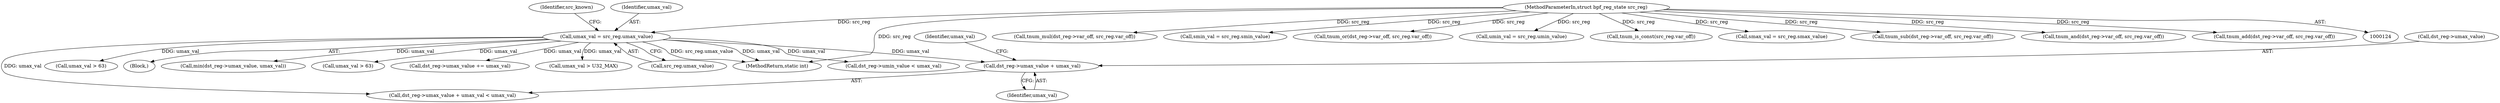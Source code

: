digraph "0_linux_0c17d1d2c61936401f4702e1846e2c19b200f958@pointer" {
"1000244" [label="(Call,dst_reg->umax_value + umax_val)"];
"1000178" [label="(Call,umax_val = src_reg.umax_value)"];
"1000128" [label="(MethodParameterIn,struct bpf_reg_state src_reg)"];
"1000367" [label="(Call,tnum_mul(dst_reg->var_off, src_reg.var_off))"];
"1000322" [label="(Call,dst_reg->umin_value < umax_val)"];
"1000704" [label="(Call,umax_val > 63)"];
"1000129" [label="(Block,)"];
"1000494" [label="(Call,min(dst_reg->umax_value, umax_val))"];
"1000243" [label="(Call,dst_reg->umax_value + umax_val < umax_val)"];
"1000163" [label="(Call,smin_val = src_reg.smin_value)"];
"1000245" [label="(Call,dst_reg->umax_value)"];
"1000636" [label="(Call,umax_val > 63)"];
"1000563" [label="(Call,tnum_or(dst_reg->var_off, src_reg.var_off))"];
"1000268" [label="(Call,dst_reg->umax_value += umax_val)"];
"1000244" [label="(Call,dst_reg->umax_value + umax_val)"];
"1000392" [label="(Call,umax_val > U32_MAX)"];
"1000180" [label="(Call,src_reg.umax_value)"];
"1000173" [label="(Call,umin_val = src_reg.umin_value)"];
"1000185" [label="(Call,tnum_is_const(src_reg.var_off))"];
"1000771" [label="(MethodReturn,static int)"];
"1000168" [label="(Call,smax_val = src_reg.smax_value)"];
"1000248" [label="(Identifier,umax_val)"];
"1000128" [label="(MethodParameterIn,struct bpf_reg_state src_reg)"];
"1000354" [label="(Call,tnum_sub(dst_reg->var_off, src_reg.var_off))"];
"1000474" [label="(Call,tnum_and(dst_reg->var_off, src_reg.var_off))"];
"1000184" [label="(Identifier,src_known)"];
"1000178" [label="(Call,umax_val = src_reg.umax_value)"];
"1000179" [label="(Identifier,umax_val)"];
"1000249" [label="(Identifier,umax_val)"];
"1000277" [label="(Call,tnum_add(dst_reg->var_off, src_reg.var_off))"];
"1000244" -> "1000243"  [label="AST: "];
"1000244" -> "1000248"  [label="CFG: "];
"1000245" -> "1000244"  [label="AST: "];
"1000248" -> "1000244"  [label="AST: "];
"1000249" -> "1000244"  [label="CFG: "];
"1000178" -> "1000244"  [label="DDG: umax_val"];
"1000178" -> "1000129"  [label="AST: "];
"1000178" -> "1000180"  [label="CFG: "];
"1000179" -> "1000178"  [label="AST: "];
"1000180" -> "1000178"  [label="AST: "];
"1000184" -> "1000178"  [label="CFG: "];
"1000178" -> "1000771"  [label="DDG: umax_val"];
"1000178" -> "1000771"  [label="DDG: src_reg.umax_value"];
"1000128" -> "1000178"  [label="DDG: src_reg"];
"1000178" -> "1000243"  [label="DDG: umax_val"];
"1000178" -> "1000268"  [label="DDG: umax_val"];
"1000178" -> "1000322"  [label="DDG: umax_val"];
"1000178" -> "1000392"  [label="DDG: umax_val"];
"1000178" -> "1000494"  [label="DDG: umax_val"];
"1000178" -> "1000636"  [label="DDG: umax_val"];
"1000178" -> "1000704"  [label="DDG: umax_val"];
"1000128" -> "1000124"  [label="AST: "];
"1000128" -> "1000771"  [label="DDG: src_reg"];
"1000128" -> "1000163"  [label="DDG: src_reg"];
"1000128" -> "1000168"  [label="DDG: src_reg"];
"1000128" -> "1000173"  [label="DDG: src_reg"];
"1000128" -> "1000185"  [label="DDG: src_reg"];
"1000128" -> "1000277"  [label="DDG: src_reg"];
"1000128" -> "1000354"  [label="DDG: src_reg"];
"1000128" -> "1000367"  [label="DDG: src_reg"];
"1000128" -> "1000474"  [label="DDG: src_reg"];
"1000128" -> "1000563"  [label="DDG: src_reg"];
}
